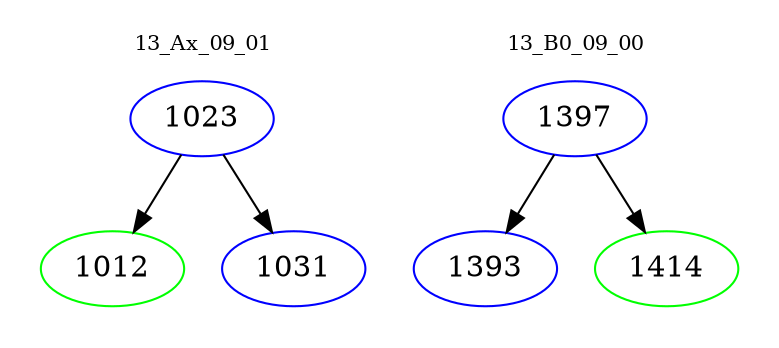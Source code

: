 digraph{
subgraph cluster_0 {
color = white
label = "13_Ax_09_01";
fontsize=10;
T0_1023 [label="1023", color="blue"]
T0_1023 -> T0_1012 [color="black"]
T0_1012 [label="1012", color="green"]
T0_1023 -> T0_1031 [color="black"]
T0_1031 [label="1031", color="blue"]
}
subgraph cluster_1 {
color = white
label = "13_B0_09_00";
fontsize=10;
T1_1397 [label="1397", color="blue"]
T1_1397 -> T1_1393 [color="black"]
T1_1393 [label="1393", color="blue"]
T1_1397 -> T1_1414 [color="black"]
T1_1414 [label="1414", color="green"]
}
}
